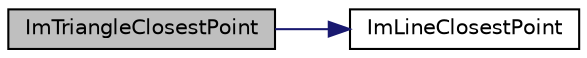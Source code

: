 digraph "ImTriangleClosestPoint"
{
 // LATEX_PDF_SIZE
  edge [fontname="Helvetica",fontsize="10",labelfontname="Helvetica",labelfontsize="10"];
  node [fontname="Helvetica",fontsize="10",shape=record];
  rankdir="LR";
  Node1 [label="ImTriangleClosestPoint",height=0.2,width=0.4,color="black", fillcolor="grey75", style="filled", fontcolor="black",tooltip=" "];
  Node1 -> Node2 [color="midnightblue",fontsize="10",style="solid"];
  Node2 [label="ImLineClosestPoint",height=0.2,width=0.4,color="black", fillcolor="white", style="filled",URL="$imgui_8cpp.html#a78740b7be00764a8c15b60295edc9f51",tooltip=" "];
}
